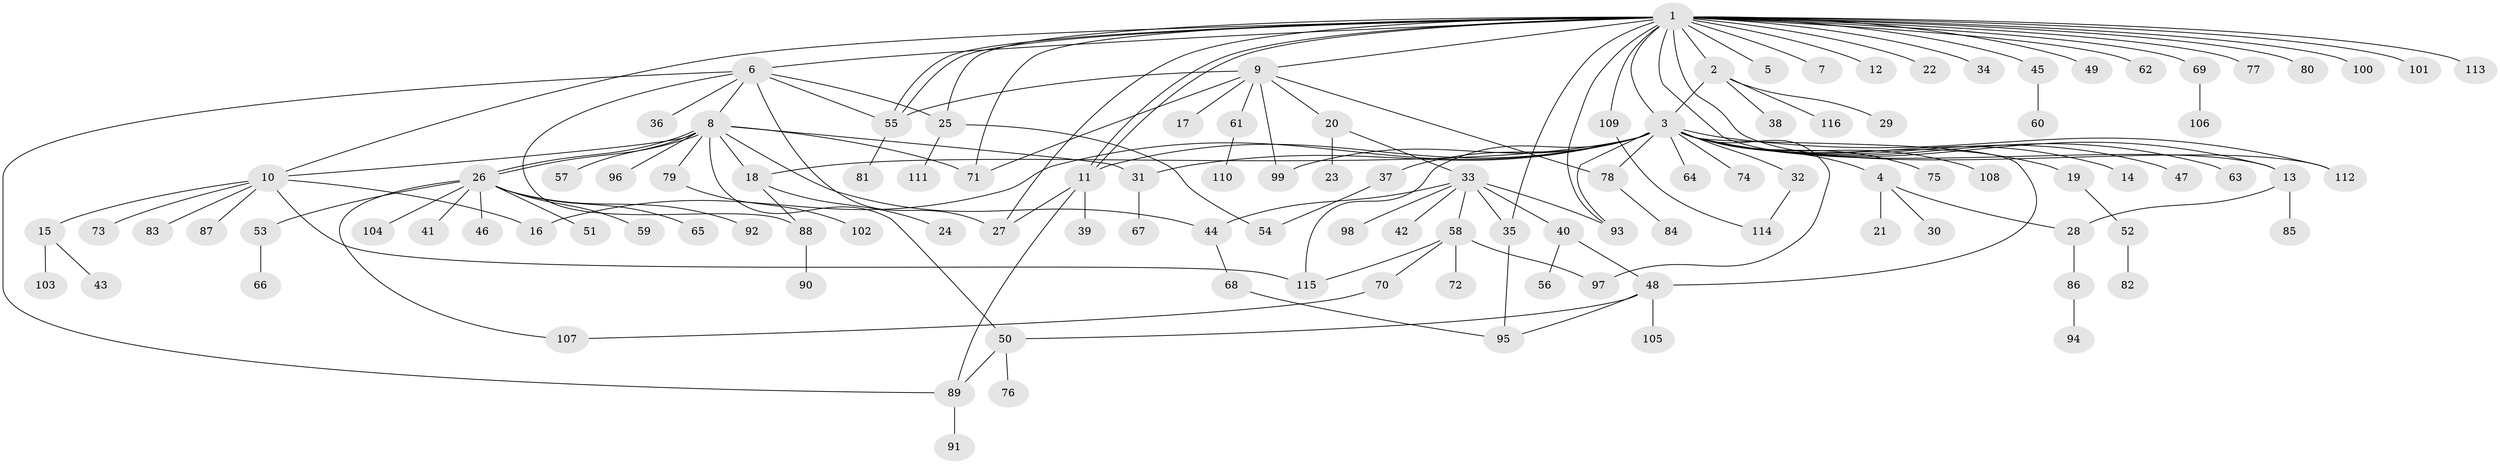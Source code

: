 // Generated by graph-tools (version 1.1) at 2025/14/03/09/25 04:14:28]
// undirected, 116 vertices, 153 edges
graph export_dot {
graph [start="1"]
  node [color=gray90,style=filled];
  1;
  2;
  3;
  4;
  5;
  6;
  7;
  8;
  9;
  10;
  11;
  12;
  13;
  14;
  15;
  16;
  17;
  18;
  19;
  20;
  21;
  22;
  23;
  24;
  25;
  26;
  27;
  28;
  29;
  30;
  31;
  32;
  33;
  34;
  35;
  36;
  37;
  38;
  39;
  40;
  41;
  42;
  43;
  44;
  45;
  46;
  47;
  48;
  49;
  50;
  51;
  52;
  53;
  54;
  55;
  56;
  57;
  58;
  59;
  60;
  61;
  62;
  63;
  64;
  65;
  66;
  67;
  68;
  69;
  70;
  71;
  72;
  73;
  74;
  75;
  76;
  77;
  78;
  79;
  80;
  81;
  82;
  83;
  84;
  85;
  86;
  87;
  88;
  89;
  90;
  91;
  92;
  93;
  94;
  95;
  96;
  97;
  98;
  99;
  100;
  101;
  102;
  103;
  104;
  105;
  106;
  107;
  108;
  109;
  110;
  111;
  112;
  113;
  114;
  115;
  116;
  1 -- 2;
  1 -- 3;
  1 -- 5;
  1 -- 6;
  1 -- 7;
  1 -- 9;
  1 -- 10;
  1 -- 11;
  1 -- 11;
  1 -- 12;
  1 -- 13;
  1 -- 22;
  1 -- 25;
  1 -- 27;
  1 -- 34;
  1 -- 35;
  1 -- 45;
  1 -- 49;
  1 -- 55;
  1 -- 55;
  1 -- 62;
  1 -- 69;
  1 -- 71;
  1 -- 77;
  1 -- 80;
  1 -- 93;
  1 -- 100;
  1 -- 101;
  1 -- 109;
  1 -- 112;
  1 -- 113;
  2 -- 3;
  2 -- 29;
  2 -- 38;
  2 -- 116;
  3 -- 4;
  3 -- 11;
  3 -- 13;
  3 -- 14;
  3 -- 16;
  3 -- 18;
  3 -- 19;
  3 -- 31;
  3 -- 32;
  3 -- 37;
  3 -- 47;
  3 -- 48;
  3 -- 63;
  3 -- 64;
  3 -- 74;
  3 -- 75;
  3 -- 78;
  3 -- 93;
  3 -- 97;
  3 -- 99;
  3 -- 108;
  3 -- 112;
  3 -- 115;
  4 -- 21;
  4 -- 28;
  4 -- 30;
  6 -- 8;
  6 -- 25;
  6 -- 27;
  6 -- 36;
  6 -- 55;
  6 -- 88;
  6 -- 89;
  8 -- 10;
  8 -- 18;
  8 -- 26;
  8 -- 26;
  8 -- 31;
  8 -- 44;
  8 -- 50;
  8 -- 57;
  8 -- 71;
  8 -- 79;
  8 -- 96;
  9 -- 17;
  9 -- 20;
  9 -- 55;
  9 -- 61;
  9 -- 71;
  9 -- 78;
  9 -- 99;
  10 -- 15;
  10 -- 16;
  10 -- 73;
  10 -- 83;
  10 -- 87;
  10 -- 115;
  11 -- 27;
  11 -- 39;
  11 -- 89;
  13 -- 28;
  13 -- 85;
  15 -- 43;
  15 -- 103;
  18 -- 24;
  18 -- 88;
  19 -- 52;
  20 -- 23;
  20 -- 33;
  25 -- 54;
  25 -- 111;
  26 -- 41;
  26 -- 46;
  26 -- 51;
  26 -- 53;
  26 -- 59;
  26 -- 65;
  26 -- 92;
  26 -- 104;
  26 -- 107;
  28 -- 86;
  31 -- 67;
  32 -- 114;
  33 -- 35;
  33 -- 40;
  33 -- 42;
  33 -- 44;
  33 -- 58;
  33 -- 93;
  33 -- 98;
  35 -- 95;
  37 -- 54;
  40 -- 48;
  40 -- 56;
  44 -- 68;
  45 -- 60;
  48 -- 50;
  48 -- 95;
  48 -- 105;
  50 -- 76;
  50 -- 89;
  52 -- 82;
  53 -- 66;
  55 -- 81;
  58 -- 70;
  58 -- 72;
  58 -- 97;
  58 -- 115;
  61 -- 110;
  68 -- 95;
  69 -- 106;
  70 -- 107;
  78 -- 84;
  79 -- 102;
  86 -- 94;
  88 -- 90;
  89 -- 91;
  109 -- 114;
}
